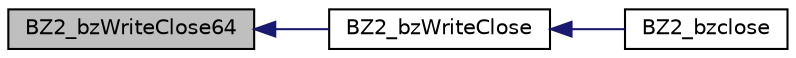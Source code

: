 digraph G
{
  edge [fontname="Helvetica",fontsize="10",labelfontname="Helvetica",labelfontsize="10"];
  node [fontname="Helvetica",fontsize="10",shape=record];
  rankdir="LR";
  Node1 [label="BZ2_bzWriteClose64",height=0.2,width=0.4,color="black", fillcolor="grey75", style="filled" fontcolor="black"];
  Node1 -> Node2 [dir="back",color="midnightblue",fontsize="10",style="solid",fontname="Helvetica"];
  Node2 [label="BZ2_bzWriteClose",height=0.2,width=0.4,color="black", fillcolor="white", style="filled",URL="$bzlib_8h.html#a965bb896f11b4e0103ff252049723ee7"];
  Node2 -> Node3 [dir="back",color="midnightblue",fontsize="10",style="solid",fontname="Helvetica"];
  Node3 [label="BZ2_bzclose",height=0.2,width=0.4,color="black", fillcolor="white", style="filled",URL="$bzlib_8h.html#a62cfd6641b39114695baa90fe5ef2d25"];
}
